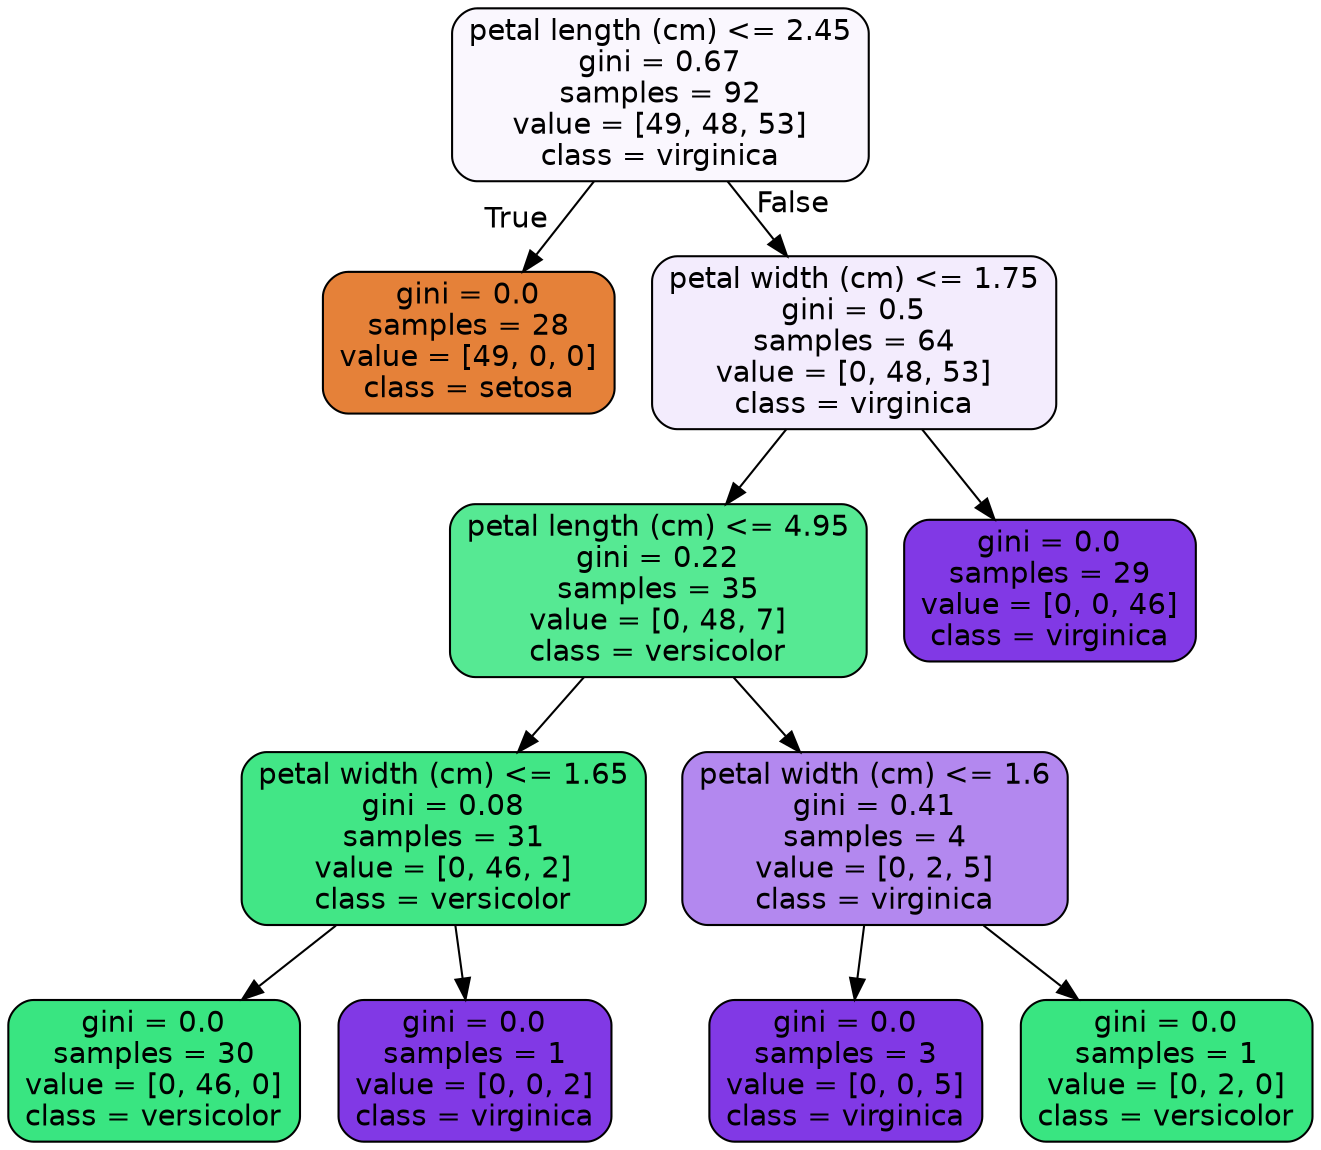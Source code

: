 digraph Tree {
node [shape=box, style="filled, rounded", color="black", fontname="helvetica"] ;
edge [fontname="helvetica"] ;
0 [label="petal length (cm) <= 2.45\ngini = 0.67\nsamples = 92\nvalue = [49, 48, 53]\nclass = virginica", fillcolor="#faf7fe"] ;
1 [label="gini = 0.0\nsamples = 28\nvalue = [49, 0, 0]\nclass = setosa", fillcolor="#e58139"] ;
0 -> 1 [labeldistance=2.5, labelangle=45, headlabel="True"] ;
2 [label="petal width (cm) <= 1.75\ngini = 0.5\nsamples = 64\nvalue = [0, 48, 53]\nclass = virginica", fillcolor="#f3ecfd"] ;
0 -> 2 [labeldistance=2.5, labelangle=-45, headlabel="False"] ;
3 [label="petal length (cm) <= 4.95\ngini = 0.22\nsamples = 35\nvalue = [0, 48, 7]\nclass = versicolor", fillcolor="#56e993"] ;
2 -> 3 ;
4 [label="petal width (cm) <= 1.65\ngini = 0.08\nsamples = 31\nvalue = [0, 46, 2]\nclass = versicolor", fillcolor="#42e686"] ;
3 -> 4 ;
5 [label="gini = 0.0\nsamples = 30\nvalue = [0, 46, 0]\nclass = versicolor", fillcolor="#39e581"] ;
4 -> 5 ;
6 [label="gini = 0.0\nsamples = 1\nvalue = [0, 0, 2]\nclass = virginica", fillcolor="#8139e5"] ;
4 -> 6 ;
7 [label="petal width (cm) <= 1.6\ngini = 0.41\nsamples = 4\nvalue = [0, 2, 5]\nclass = virginica", fillcolor="#b388ef"] ;
3 -> 7 ;
8 [label="gini = 0.0\nsamples = 3\nvalue = [0, 0, 5]\nclass = virginica", fillcolor="#8139e5"] ;
7 -> 8 ;
9 [label="gini = 0.0\nsamples = 1\nvalue = [0, 2, 0]\nclass = versicolor", fillcolor="#39e581"] ;
7 -> 9 ;
10 [label="gini = 0.0\nsamples = 29\nvalue = [0, 0, 46]\nclass = virginica", fillcolor="#8139e5"] ;
2 -> 10 ;
}